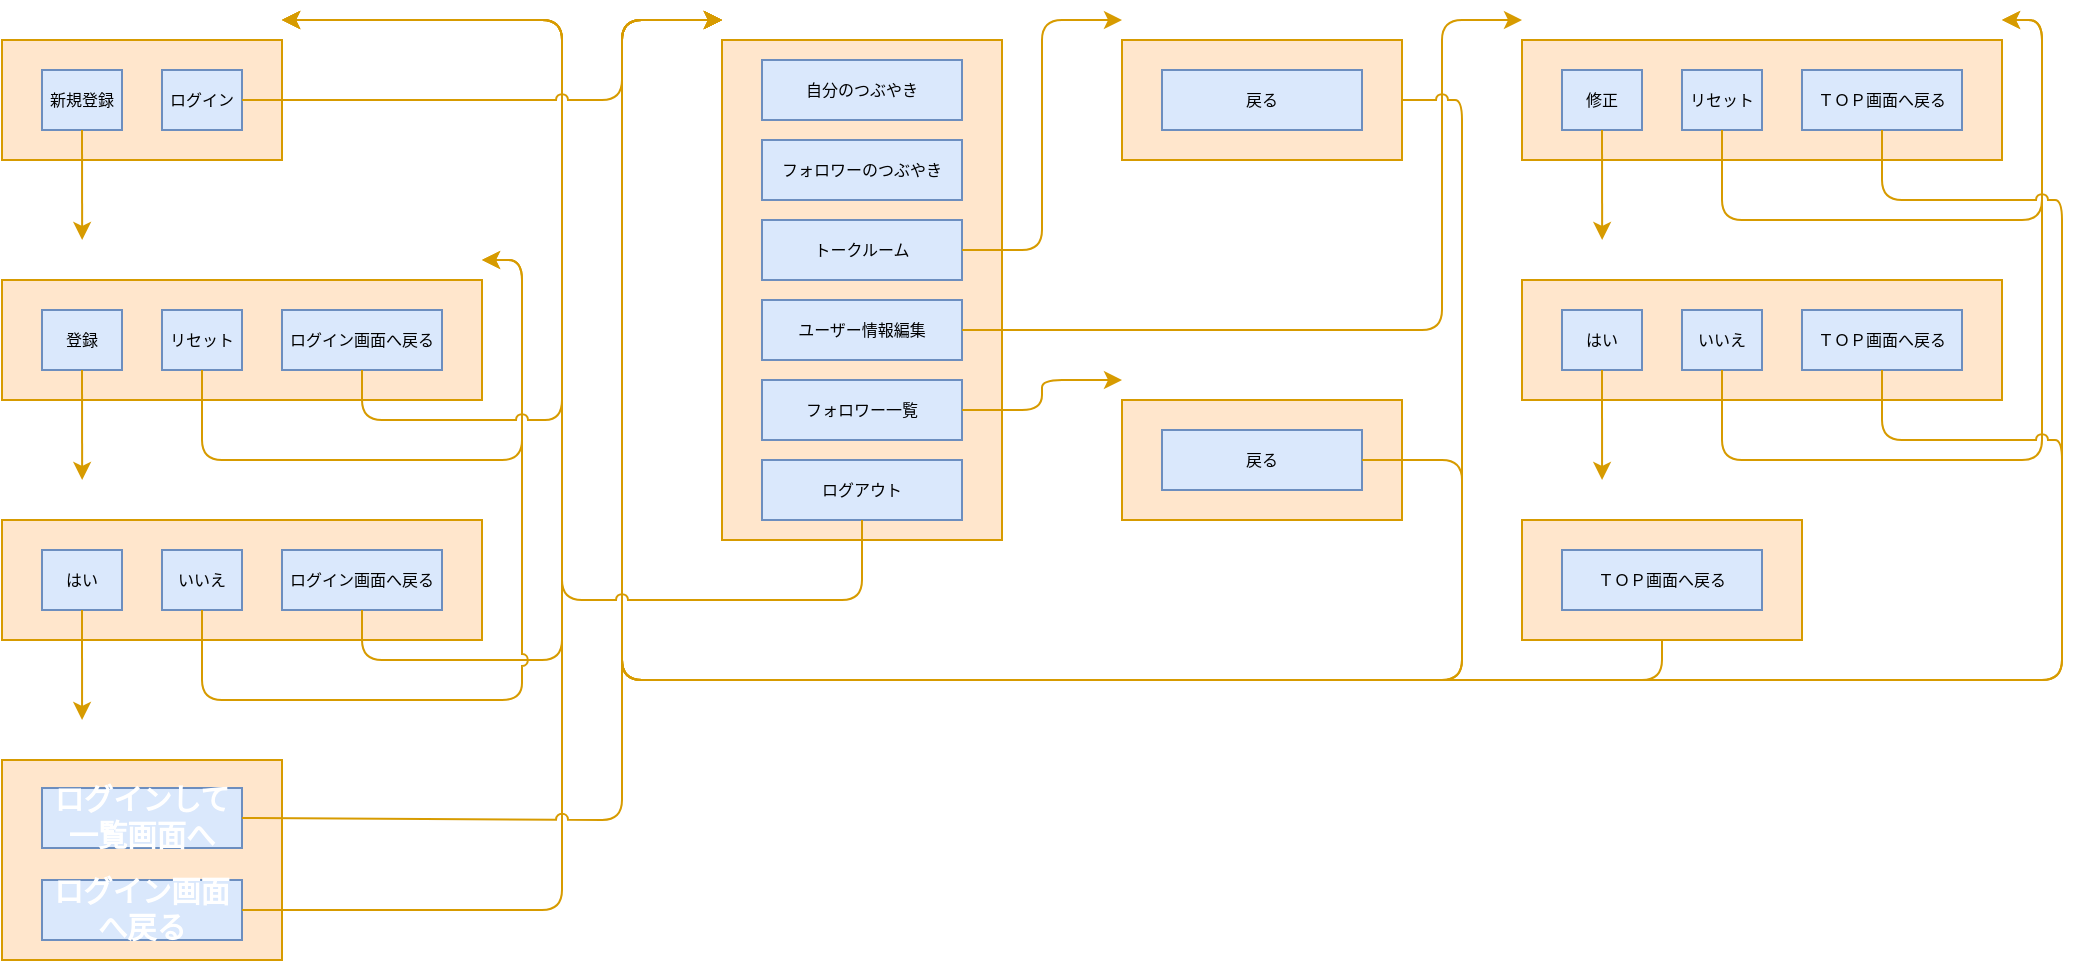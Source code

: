 <mxfile>
    <diagram id="AWOF95vfsN2YZdQ41-am" name="ページ1">
        <mxGraphModel dx="1631" dy="922" grid="1" gridSize="10" guides="1" tooltips="1" connect="1" arrows="1" fold="1" page="1" pageScale="1" pageWidth="1169" pageHeight="827" math="0" shadow="0">
            <root>
                <mxCell id="0"/>
                <mxCell id="1" parent="0"/>
                <mxCell id="62" value="" style="group" parent="1" vertex="1" connectable="0">
                    <mxGeometry x="40" y="20" width="140" height="80" as="geometry"/>
                </mxCell>
                <mxCell id="53" value="ログイン画面" style="text;html=1;strokeColor=none;fillColor=none;align=left;verticalAlign=middle;whiteSpace=wrap;rounded=0;fontSize=8;fontColor=#FFFFFF;fontStyle=1;container=0;" parent="62" vertex="1">
                    <mxGeometry width="140" height="20" as="geometry"/>
                </mxCell>
                <mxCell id="54" value="" style="rounded=0;whiteSpace=wrap;html=1;fontSize=8;fillColor=#ffe6cc;strokeColor=#d79b00;container=0;" parent="62" vertex="1">
                    <mxGeometry y="20" width="140" height="60" as="geometry"/>
                </mxCell>
                <mxCell id="59" value="新規登録" style="whiteSpace=wrap;html=1;fillColor=#dae8fc;strokeColor=#6c8ebf;fontColor=#000000;fontSize=8;container=0;" parent="62" vertex="1">
                    <mxGeometry x="20" y="35" width="40" height="30" as="geometry"/>
                </mxCell>
                <mxCell id="60" value="ログイン" style="whiteSpace=wrap;html=1;fillColor=#dae8fc;strokeColor=#6c8ebf;fontColor=#000000;fontSize=8;container=0;" parent="62" vertex="1">
                    <mxGeometry x="80" y="35" width="40" height="30" as="geometry"/>
                </mxCell>
                <mxCell id="69" value="" style="group" parent="1" vertex="1" connectable="0">
                    <mxGeometry x="40" y="140" width="240" height="80" as="geometry"/>
                </mxCell>
                <mxCell id="65" value="" style="rounded=0;whiteSpace=wrap;html=1;fontSize=8;fillColor=#ffe6cc;strokeColor=#d79b00;container=0;" parent="69" vertex="1">
                    <mxGeometry y="20" width="240" height="60" as="geometry"/>
                </mxCell>
                <mxCell id="64" value="ユーザー登録画面" style="text;html=1;strokeColor=none;fillColor=none;align=left;verticalAlign=middle;whiteSpace=wrap;rounded=0;fontSize=8;fontColor=#FFFFFF;fontStyle=1;container=0;" parent="69" vertex="1">
                    <mxGeometry width="240" height="20" as="geometry"/>
                </mxCell>
                <mxCell id="66" value="登録" style="whiteSpace=wrap;html=1;fillColor=#dae8fc;strokeColor=#6c8ebf;fontColor=#000000;fontSize=8;container=0;" parent="69" vertex="1">
                    <mxGeometry x="20" y="35" width="40" height="30" as="geometry"/>
                </mxCell>
                <mxCell id="67" value="リセット" style="whiteSpace=wrap;html=1;fillColor=#dae8fc;strokeColor=#6c8ebf;fontColor=#000000;fontSize=8;container=0;" parent="69" vertex="1">
                    <mxGeometry x="80" y="35" width="40" height="30" as="geometry"/>
                </mxCell>
                <mxCell id="68" value="ログイン画面へ戻る" style="whiteSpace=wrap;html=1;fillColor=#dae8fc;strokeColor=#6c8ebf;fontColor=#000000;fontSize=8;" parent="69" vertex="1">
                    <mxGeometry x="140" y="35" width="80" height="30" as="geometry"/>
                </mxCell>
                <mxCell id="100" value="" style="endArrow=classic;html=1;fontColor=#000000;edgeStyle=orthogonalEdgeStyle;fillColor=#ffe6cc;strokeColor=#d79b00;exitX=0.5;exitY=1;exitDx=0;exitDy=0;entryX=1;entryY=0.5;entryDx=0;entryDy=0;startArrow=none;jumpStyle=arc;" parent="69" source="67" target="64" edge="1">
                    <mxGeometry width="50" height="50" relative="1" as="geometry">
                        <mxPoint x="110" y="195" as="sourcePoint"/>
                        <mxPoint x="130" y="20" as="targetPoint"/>
                        <Array as="points">
                            <mxPoint x="100" y="110"/>
                            <mxPoint x="260" y="110"/>
                            <mxPoint x="260" y="10"/>
                        </Array>
                    </mxGeometry>
                </mxCell>
                <mxCell id="70" value="" style="group" parent="1" vertex="1" connectable="0">
                    <mxGeometry x="40" y="260" width="240" height="80" as="geometry"/>
                </mxCell>
                <mxCell id="71" value="ユーザー登録確認画面" style="text;html=1;strokeColor=none;fillColor=none;align=left;verticalAlign=middle;whiteSpace=wrap;rounded=0;fontSize=8;fontColor=#FFFFFF;fontStyle=1;container=0;" parent="70" vertex="1">
                    <mxGeometry width="240" height="20" as="geometry"/>
                </mxCell>
                <mxCell id="72" value="" style="rounded=0;whiteSpace=wrap;html=1;fontSize=8;fillColor=#ffe6cc;strokeColor=#d79b00;container=0;" parent="70" vertex="1">
                    <mxGeometry y="20" width="240" height="60" as="geometry"/>
                </mxCell>
                <mxCell id="73" value="はい" style="whiteSpace=wrap;html=1;fillColor=#dae8fc;strokeColor=#6c8ebf;fontColor=#000000;fontSize=8;container=0;" parent="70" vertex="1">
                    <mxGeometry x="20" y="35" width="40" height="30" as="geometry"/>
                </mxCell>
                <mxCell id="74" value="いいえ" style="whiteSpace=wrap;html=1;fillColor=#dae8fc;strokeColor=#6c8ebf;fontColor=#000000;fontSize=8;container=0;" parent="70" vertex="1">
                    <mxGeometry x="80" y="35" width="40" height="30" as="geometry"/>
                </mxCell>
                <mxCell id="75" value="ログイン画面へ戻る" style="whiteSpace=wrap;html=1;fillColor=#dae8fc;strokeColor=#6c8ebf;fontColor=#000000;fontSize=8;" parent="70" vertex="1">
                    <mxGeometry x="140" y="35" width="80" height="30" as="geometry"/>
                </mxCell>
                <mxCell id="84" value="" style="group" parent="1" vertex="1" connectable="0">
                    <mxGeometry x="40" y="380" width="140" height="120" as="geometry"/>
                </mxCell>
                <mxCell id="77" value="ユーザー登録完了画面" style="text;html=1;strokeColor=none;fillColor=none;align=left;verticalAlign=middle;whiteSpace=wrap;rounded=0;fontSize=8;fontColor=#FFFFFF;fontStyle=1;container=0;" parent="84" vertex="1">
                    <mxGeometry width="140" height="20" as="geometry"/>
                </mxCell>
                <mxCell id="78" value="" style="rounded=0;whiteSpace=wrap;html=1;fontSize=8;fillColor=#ffe6cc;strokeColor=#d79b00;container=0;" parent="84" vertex="1">
                    <mxGeometry y="20" width="140" height="100" as="geometry"/>
                </mxCell>
                <mxCell id="82" value="&lt;p style=&quot;margin-top: 0pt; margin-bottom: 0pt; margin-left: 0in; text-indent: 0in;&quot;&gt;&lt;span style=&quot;font-size:11.0pt;font-family:&lt;br/&gt;游ゴシック;mso-ascii-font-family:Calibri;mso-fareast-font-family:游ゴシック;mso-bidi-font-family:&lt;br/&gt;+mn-cs;mso-ascii-theme-font:minor-latin;mso-fareast-theme-font:minor-fareast;&lt;br/&gt;mso-bidi-theme-font:minor-bidi;color:white;mso-color-index:14;language:ja;&lt;br/&gt;text-combine:letters;font-weight:bold;mso-style-textfill-type:solid;mso-style-textfill-fill-themecolor:&lt;br/&gt;light1;mso-style-textfill-fill-color:white;mso-style-textfill-fill-alpha:100.0%&quot;&gt;ログインして一覧画面へ&lt;/span&gt;&lt;/p&gt;" style="whiteSpace=wrap;html=1;fillColor=#dae8fc;strokeColor=#6c8ebf;fontColor=#000000;fontSize=8;" parent="84" vertex="1">
                    <mxGeometry x="20" y="34" width="100" height="30" as="geometry"/>
                </mxCell>
                <mxCell id="83" value="&lt;p style=&quot;margin-top: 0pt; margin-bottom: 0pt; margin-left: 0in; text-indent: 0in;&quot;&gt;&lt;span style=&quot;font-size:11.0pt;font-family:&lt;br/&gt;游ゴシック;mso-ascii-font-family:Calibri;mso-fareast-font-family:游ゴシック;mso-bidi-font-family:&lt;br/&gt;+mn-cs;mso-ascii-theme-font:minor-latin;mso-fareast-theme-font:minor-fareast;&lt;br/&gt;mso-bidi-theme-font:minor-bidi;color:white;mso-color-index:14;language:ja;&lt;br/&gt;text-combine:letters;font-weight:bold;mso-style-textfill-type:solid;mso-style-textfill-fill-themecolor:&lt;br/&gt;light1;mso-style-textfill-fill-color:white;mso-style-textfill-fill-alpha:100.0%&quot;&gt;ログイン画面へ戻る&lt;/span&gt;&lt;/p&gt;" style="whiteSpace=wrap;html=1;fillColor=#dae8fc;strokeColor=#6c8ebf;fontColor=#000000;fontSize=8;" parent="84" vertex="1">
                    <mxGeometry x="20" y="80" width="100" height="30" as="geometry"/>
                </mxCell>
                <mxCell id="86" value="" style="endArrow=classic;html=1;fontSize=8;fontColor=#FFFFFF;fillColor=#ffe6cc;strokeColor=#d79b00;exitX=0.5;exitY=1;exitDx=0;exitDy=0;entryX=0.167;entryY=0;entryDx=0;entryDy=0;entryPerimeter=0;" parent="1" source="59" target="64" edge="1">
                    <mxGeometry width="50" height="50" relative="1" as="geometry">
                        <mxPoint x="160" y="120" as="sourcePoint"/>
                        <mxPoint x="80" y="130" as="targetPoint"/>
                    </mxGeometry>
                </mxCell>
                <mxCell id="87" value="" style="endArrow=classic;html=1;fontSize=8;fontColor=#FFFFFF;fillColor=#ffe6cc;strokeColor=#d79b00;exitX=0.5;exitY=1;exitDx=0;exitDy=0;entryX=0.167;entryY=0;entryDx=0;entryDy=0;entryPerimeter=0;" parent="1" source="66" target="71" edge="1">
                    <mxGeometry width="50" height="50" relative="1" as="geometry">
                        <mxPoint x="100" y="220" as="sourcePoint"/>
                        <mxPoint x="80" y="250" as="targetPoint"/>
                    </mxGeometry>
                </mxCell>
                <mxCell id="88" value="" style="endArrow=classic;html=1;fontSize=8;fontColor=#FFFFFF;fillColor=#ffe6cc;strokeColor=#d79b00;exitX=0.5;exitY=1;exitDx=0;exitDy=0;entryX=0.286;entryY=0;entryDx=0;entryDy=0;entryPerimeter=0;" parent="1" source="73" target="77" edge="1">
                    <mxGeometry width="50" height="50" relative="1" as="geometry">
                        <mxPoint x="109.79" y="360" as="sourcePoint"/>
                        <mxPoint x="90" y="370" as="targetPoint"/>
                    </mxGeometry>
                </mxCell>
                <mxCell id="89" value="" style="endArrow=classic;html=1;fontColor=#000000;edgeStyle=orthogonalEdgeStyle;fillColor=#ffe6cc;strokeColor=#d79b00;exitX=0.5;exitY=1;exitDx=0;exitDy=0;entryX=1;entryY=0.5;entryDx=0;entryDy=0;startArrow=none;" parent="1" source="75" target="53" edge="1">
                    <mxGeometry width="50" height="50" relative="1" as="geometry">
                        <mxPoint x="340" y="370" as="sourcePoint"/>
                        <mxPoint x="300" y="195" as="targetPoint"/>
                        <Array as="points">
                            <mxPoint x="220" y="350"/>
                            <mxPoint x="320" y="350"/>
                            <mxPoint x="320" y="30"/>
                        </Array>
                    </mxGeometry>
                </mxCell>
                <mxCell id="90" value="" style="endArrow=classic;html=1;fontColor=#000000;edgeStyle=orthogonalEdgeStyle;fillColor=#ffe6cc;strokeColor=#d79b00;exitX=1;exitY=0.5;exitDx=0;exitDy=0;entryX=1;entryY=0.5;entryDx=0;entryDy=0;startArrow=none;" parent="1" source="83" target="53" edge="1">
                    <mxGeometry width="50" height="50" relative="1" as="geometry">
                        <mxPoint x="260" y="405" as="sourcePoint"/>
                        <mxPoint x="220" y="110" as="targetPoint"/>
                        <Array as="points">
                            <mxPoint x="320" y="475"/>
                            <mxPoint x="320" y="30"/>
                        </Array>
                    </mxGeometry>
                </mxCell>
                <mxCell id="99" value="" style="endArrow=classic;html=1;fontColor=#000000;edgeStyle=orthogonalEdgeStyle;fillColor=#ffe6cc;strokeColor=#d79b00;exitX=0.5;exitY=1;exitDx=0;exitDy=0;entryX=1;entryY=0.5;entryDx=0;entryDy=0;startArrow=none;jumpStyle=arc;" parent="1" source="74" target="64" edge="1">
                    <mxGeometry width="50" height="50" relative="1" as="geometry">
                        <mxPoint x="190.0" y="495" as="sourcePoint"/>
                        <mxPoint x="210.0" y="50" as="targetPoint"/>
                        <Array as="points">
                            <mxPoint x="140" y="370"/>
                            <mxPoint x="300" y="370"/>
                            <mxPoint x="300" y="150"/>
                        </Array>
                    </mxGeometry>
                </mxCell>
                <mxCell id="oCPEhIQWPrA4YWk7pMoZ-106" value="" style="group" vertex="1" connectable="0" parent="1">
                    <mxGeometry x="400" y="20" width="140" height="270" as="geometry"/>
                </mxCell>
                <mxCell id="93" value="ＴＯＰ画面（全つぶやき一覧）" style="text;html=1;strokeColor=none;fillColor=none;align=left;verticalAlign=middle;whiteSpace=wrap;rounded=0;fontSize=8;fontColor=#FFFFFF;fontStyle=1;container=0;" parent="oCPEhIQWPrA4YWk7pMoZ-106" vertex="1">
                    <mxGeometry width="140" height="20" as="geometry"/>
                </mxCell>
                <mxCell id="94" value="" style="rounded=0;whiteSpace=wrap;html=1;fontSize=8;fillColor=#ffe6cc;strokeColor=#d79b00;container=0;" parent="oCPEhIQWPrA4YWk7pMoZ-106" vertex="1">
                    <mxGeometry y="20" width="140" height="250" as="geometry"/>
                </mxCell>
                <mxCell id="95" value="&lt;p style=&quot;margin-top: 0pt; margin-bottom: 0pt; margin-left: 0in; text-indent: 0in;&quot;&gt;トークルーム&lt;/p&gt;" style="whiteSpace=wrap;html=1;fillColor=#dae8fc;strokeColor=#6c8ebf;fontColor=#000000;fontSize=8;container=0;" parent="oCPEhIQWPrA4YWk7pMoZ-106" vertex="1">
                    <mxGeometry x="20" y="110" width="100" height="30" as="geometry"/>
                </mxCell>
                <mxCell id="96" value="&lt;p style=&quot;margin-top: 0pt; margin-bottom: 0pt; margin-left: 0in; text-indent: 0in;&quot;&gt;自分のつぶやき&lt;/p&gt;" style="whiteSpace=wrap;html=1;fillColor=#dae8fc;strokeColor=#6c8ebf;fontColor=#000000;fontSize=8;container=0;" parent="oCPEhIQWPrA4YWk7pMoZ-106" vertex="1">
                    <mxGeometry x="20" y="30" width="100" height="30" as="geometry"/>
                </mxCell>
                <mxCell id="101" value="&lt;p style=&quot;margin-top: 0pt; margin-bottom: 0pt; margin-left: 0in; text-indent: 0in;&quot;&gt;フォロワーのつぶやき&lt;/p&gt;" style="whiteSpace=wrap;html=1;fillColor=#dae8fc;strokeColor=#6c8ebf;fontColor=#000000;fontSize=8;container=0;" parent="oCPEhIQWPrA4YWk7pMoZ-106" vertex="1">
                    <mxGeometry x="20" y="70" width="100" height="30" as="geometry"/>
                </mxCell>
                <mxCell id="102" value="&lt;p style=&quot;margin-top: 0pt; margin-bottom: 0pt; margin-left: 0in; text-indent: 0in;&quot;&gt;フォロワー一覧&lt;/p&gt;" style="whiteSpace=wrap;html=1;fillColor=#dae8fc;strokeColor=#6c8ebf;fontColor=#000000;fontSize=8;container=0;" parent="oCPEhIQWPrA4YWk7pMoZ-106" vertex="1">
                    <mxGeometry x="20" y="190" width="100" height="30" as="geometry"/>
                </mxCell>
                <mxCell id="103" value="&lt;p style=&quot;margin-top: 0pt; margin-bottom: 0pt; margin-left: 0in; text-indent: 0in;&quot;&gt;ユーザー情報編集&lt;/p&gt;" style="whiteSpace=wrap;html=1;fillColor=#dae8fc;strokeColor=#6c8ebf;fontColor=#000000;fontSize=8;container=0;" parent="oCPEhIQWPrA4YWk7pMoZ-106" vertex="1">
                    <mxGeometry x="20" y="150" width="100" height="30" as="geometry"/>
                </mxCell>
                <mxCell id="104" value="&lt;p style=&quot;margin-top: 0pt; margin-bottom: 0pt; margin-left: 0in; text-indent: 0in;&quot;&gt;ログアウト&lt;/p&gt;" style="whiteSpace=wrap;html=1;fillColor=#dae8fc;strokeColor=#6c8ebf;fontColor=#000000;fontSize=8;container=0;" parent="oCPEhIQWPrA4YWk7pMoZ-106" vertex="1">
                    <mxGeometry x="20" y="230" width="100" height="30" as="geometry"/>
                </mxCell>
                <mxCell id="oCPEhIQWPrA4YWk7pMoZ-116" value="" style="endArrow=classic;html=1;fontColor=#000000;edgeStyle=orthogonalEdgeStyle;fillColor=#ffe6cc;strokeColor=#d79b00;entryX=0;entryY=0.5;entryDx=0;entryDy=0;startArrow=none;exitX=1;exitY=0.5;exitDx=0;exitDy=0;rounded=1;jumpStyle=arc;" edge="1" parent="1" source="95">
                    <mxGeometry width="50" height="50" relative="1" as="geometry">
                        <mxPoint x="170" y="439" as="sourcePoint"/>
                        <mxPoint x="600" y="30" as="targetPoint"/>
                        <Array as="points">
                            <mxPoint x="560" y="145"/>
                            <mxPoint x="560" y="30"/>
                        </Array>
                    </mxGeometry>
                </mxCell>
                <mxCell id="oCPEhIQWPrA4YWk7pMoZ-118" value="" style="group" vertex="1" connectable="0" parent="1">
                    <mxGeometry x="800" y="20" width="240" height="80" as="geometry"/>
                </mxCell>
                <mxCell id="oCPEhIQWPrA4YWk7pMoZ-119" value="ユーザー情報編集画面" style="text;html=1;strokeColor=none;fillColor=none;align=left;verticalAlign=middle;whiteSpace=wrap;rounded=0;fontSize=8;fontColor=#FFFFFF;fontStyle=1;container=0;" vertex="1" parent="oCPEhIQWPrA4YWk7pMoZ-118">
                    <mxGeometry width="240" height="20" as="geometry"/>
                </mxCell>
                <mxCell id="oCPEhIQWPrA4YWk7pMoZ-120" value="" style="rounded=0;whiteSpace=wrap;html=1;fontSize=8;fillColor=#ffe6cc;strokeColor=#d79b00;container=0;" vertex="1" parent="oCPEhIQWPrA4YWk7pMoZ-118">
                    <mxGeometry y="20" width="240" height="60" as="geometry"/>
                </mxCell>
                <mxCell id="oCPEhIQWPrA4YWk7pMoZ-121" value="修正" style="whiteSpace=wrap;html=1;fillColor=#dae8fc;strokeColor=#6c8ebf;fontColor=#000000;fontSize=8;container=0;" vertex="1" parent="oCPEhIQWPrA4YWk7pMoZ-118">
                    <mxGeometry x="20" y="35" width="40" height="30" as="geometry"/>
                </mxCell>
                <mxCell id="oCPEhIQWPrA4YWk7pMoZ-122" value="リセット" style="whiteSpace=wrap;html=1;fillColor=#dae8fc;strokeColor=#6c8ebf;fontColor=#000000;fontSize=8;container=0;" vertex="1" parent="oCPEhIQWPrA4YWk7pMoZ-118">
                    <mxGeometry x="80" y="35" width="40" height="30" as="geometry"/>
                </mxCell>
                <mxCell id="oCPEhIQWPrA4YWk7pMoZ-123" value="ＴＯＰ画面へ戻る" style="whiteSpace=wrap;html=1;fillColor=#dae8fc;strokeColor=#6c8ebf;fontColor=#000000;fontSize=8;" vertex="1" parent="oCPEhIQWPrA4YWk7pMoZ-118">
                    <mxGeometry x="140" y="35" width="80" height="30" as="geometry"/>
                </mxCell>
                <mxCell id="oCPEhIQWPrA4YWk7pMoZ-124" value="" style="endArrow=classic;html=1;fontColor=#000000;edgeStyle=orthogonalEdgeStyle;fillColor=#ffe6cc;strokeColor=#d79b00;exitX=0.5;exitY=1;exitDx=0;exitDy=0;entryX=1;entryY=0.5;entryDx=0;entryDy=0;startArrow=none;jumpStyle=arc;" edge="1" parent="oCPEhIQWPrA4YWk7pMoZ-118" source="oCPEhIQWPrA4YWk7pMoZ-122" target="oCPEhIQWPrA4YWk7pMoZ-119">
                    <mxGeometry width="50" height="50" relative="1" as="geometry">
                        <mxPoint x="110" y="195" as="sourcePoint"/>
                        <mxPoint x="130" y="20" as="targetPoint"/>
                        <Array as="points">
                            <mxPoint x="100" y="110"/>
                            <mxPoint x="260" y="110"/>
                            <mxPoint x="260" y="10"/>
                        </Array>
                    </mxGeometry>
                </mxCell>
                <mxCell id="oCPEhIQWPrA4YWk7pMoZ-125" value="" style="group" vertex="1" connectable="0" parent="1">
                    <mxGeometry x="800" y="140" width="240" height="80" as="geometry"/>
                </mxCell>
                <mxCell id="oCPEhIQWPrA4YWk7pMoZ-126" value="ユーザー情報編集確認画面" style="text;html=1;strokeColor=none;fillColor=none;align=left;verticalAlign=middle;whiteSpace=wrap;rounded=0;fontSize=8;fontColor=#FFFFFF;fontStyle=1;container=0;" vertex="1" parent="oCPEhIQWPrA4YWk7pMoZ-125">
                    <mxGeometry width="240" height="20" as="geometry"/>
                </mxCell>
                <mxCell id="oCPEhIQWPrA4YWk7pMoZ-127" value="" style="rounded=0;whiteSpace=wrap;html=1;fontSize=8;fillColor=#ffe6cc;strokeColor=#d79b00;container=0;" vertex="1" parent="oCPEhIQWPrA4YWk7pMoZ-125">
                    <mxGeometry y="20" width="240" height="60" as="geometry"/>
                </mxCell>
                <mxCell id="oCPEhIQWPrA4YWk7pMoZ-128" value="はい" style="whiteSpace=wrap;html=1;fillColor=#dae8fc;strokeColor=#6c8ebf;fontColor=#000000;fontSize=8;container=0;" vertex="1" parent="oCPEhIQWPrA4YWk7pMoZ-125">
                    <mxGeometry x="20" y="35" width="40" height="30" as="geometry"/>
                </mxCell>
                <mxCell id="oCPEhIQWPrA4YWk7pMoZ-129" value="いいえ" style="whiteSpace=wrap;html=1;fillColor=#dae8fc;strokeColor=#6c8ebf;fontColor=#000000;fontSize=8;container=0;" vertex="1" parent="oCPEhIQWPrA4YWk7pMoZ-125">
                    <mxGeometry x="80" y="35" width="40" height="30" as="geometry"/>
                </mxCell>
                <mxCell id="oCPEhIQWPrA4YWk7pMoZ-130" value="ＴＯＰ画面へ戻る" style="whiteSpace=wrap;html=1;fillColor=#dae8fc;strokeColor=#6c8ebf;fontColor=#000000;fontSize=8;" vertex="1" parent="oCPEhIQWPrA4YWk7pMoZ-125">
                    <mxGeometry x="140" y="35" width="80" height="30" as="geometry"/>
                </mxCell>
                <mxCell id="oCPEhIQWPrA4YWk7pMoZ-136" value="" style="endArrow=classic;html=1;fontSize=8;fontColor=#FFFFFF;fillColor=#ffe6cc;strokeColor=#d79b00;exitX=0.5;exitY=1;exitDx=0;exitDy=0;entryX=0.167;entryY=0;entryDx=0;entryDy=0;entryPerimeter=0;" edge="1" parent="1" source="oCPEhIQWPrA4YWk7pMoZ-121" target="oCPEhIQWPrA4YWk7pMoZ-126">
                    <mxGeometry width="50" height="50" relative="1" as="geometry">
                        <mxPoint x="860" y="100" as="sourcePoint"/>
                        <mxPoint x="840" y="130" as="targetPoint"/>
                    </mxGeometry>
                </mxCell>
                <mxCell id="oCPEhIQWPrA4YWk7pMoZ-137" value="" style="endArrow=classic;html=1;fontSize=8;fontColor=#FFFFFF;fillColor=#ffe6cc;strokeColor=#d79b00;exitX=0.5;exitY=1;exitDx=0;exitDy=0;entryX=0.286;entryY=0;entryDx=0;entryDy=0;entryPerimeter=0;" edge="1" parent="1" source="oCPEhIQWPrA4YWk7pMoZ-128" target="oCPEhIQWPrA4YWk7pMoZ-132">
                    <mxGeometry width="50" height="50" relative="1" as="geometry">
                        <mxPoint x="869.79" y="240" as="sourcePoint"/>
                        <mxPoint x="850" y="250" as="targetPoint"/>
                    </mxGeometry>
                </mxCell>
                <mxCell id="oCPEhIQWPrA4YWk7pMoZ-138" value="" style="endArrow=classic;html=1;fontColor=#000000;edgeStyle=orthogonalEdgeStyle;fillColor=#ffe6cc;strokeColor=#d79b00;exitX=0.5;exitY=1;exitDx=0;exitDy=0;entryX=1;entryY=0.5;entryDx=0;entryDy=0;startArrow=none;jumpStyle=arc;" edge="1" parent="1" source="oCPEhIQWPrA4YWk7pMoZ-129" target="oCPEhIQWPrA4YWk7pMoZ-119">
                    <mxGeometry width="50" height="50" relative="1" as="geometry">
                        <mxPoint x="950.0" y="375" as="sourcePoint"/>
                        <mxPoint x="970.0" y="-70" as="targetPoint"/>
                        <Array as="points">
                            <mxPoint x="900" y="250"/>
                            <mxPoint x="1060" y="250"/>
                            <mxPoint x="1060" y="30"/>
                        </Array>
                    </mxGeometry>
                </mxCell>
                <mxCell id="oCPEhIQWPrA4YWk7pMoZ-139" value="" style="endArrow=classic;html=1;fontColor=#000000;edgeStyle=orthogonalEdgeStyle;fillColor=#ffe6cc;strokeColor=#d79b00;startArrow=none;exitX=1;exitY=0.5;exitDx=0;exitDy=0;rounded=1;jumpStyle=arc;entryX=0;entryY=0.5;entryDx=0;entryDy=0;" edge="1" parent="1" source="103" target="oCPEhIQWPrA4YWk7pMoZ-119">
                    <mxGeometry width="50" height="50" relative="1" as="geometry">
                        <mxPoint x="600" y="275" as="sourcePoint"/>
                        <mxPoint x="790" y="30" as="targetPoint"/>
                        <Array as="points">
                            <mxPoint x="760" y="185"/>
                            <mxPoint x="760" y="30"/>
                        </Array>
                    </mxGeometry>
                </mxCell>
                <mxCell id="85" value="" style="endArrow=classic;html=1;fontColor=#000000;edgeStyle=orthogonalEdgeStyle;fillColor=#ffe6cc;strokeColor=#d79b00;exitX=0.5;exitY=1;exitDx=0;exitDy=0;entryX=1;entryY=0.5;entryDx=0;entryDy=0;startArrow=none;jumpStyle=arc;" parent="1" source="68" target="53" edge="1">
                    <mxGeometry width="50" height="50" relative="1" as="geometry">
                        <mxPoint x="300" y="410.03" as="sourcePoint"/>
                        <mxPoint x="399.68" y="181.38" as="targetPoint"/>
                        <Array as="points">
                            <mxPoint x="220" y="230"/>
                            <mxPoint x="320" y="230"/>
                            <mxPoint x="320" y="30"/>
                        </Array>
                    </mxGeometry>
                </mxCell>
                <mxCell id="oCPEhIQWPrA4YWk7pMoZ-140" value="" style="endArrow=classic;html=1;fontColor=#000000;edgeStyle=orthogonalEdgeStyle;fillColor=#ffe6cc;strokeColor=#d79b00;exitX=0.5;exitY=1;exitDx=0;exitDy=0;startArrow=none;jumpStyle=arc;entryX=0;entryY=0.5;entryDx=0;entryDy=0;" edge="1" parent="1" source="oCPEhIQWPrA4YWk7pMoZ-123" target="93">
                    <mxGeometry width="50" height="50" relative="1" as="geometry">
                        <mxPoint x="910" y="215" as="sourcePoint"/>
                        <mxPoint x="700" y="270" as="targetPoint"/>
                        <Array as="points">
                            <mxPoint x="980" y="120"/>
                            <mxPoint x="1070" y="120"/>
                            <mxPoint x="1070" y="360"/>
                            <mxPoint x="350" y="360"/>
                            <mxPoint x="350" y="30"/>
                        </Array>
                    </mxGeometry>
                </mxCell>
                <mxCell id="oCPEhIQWPrA4YWk7pMoZ-141" value="" style="endArrow=classic;html=1;fontColor=#000000;edgeStyle=orthogonalEdgeStyle;fillColor=#ffe6cc;strokeColor=#d79b00;exitX=0.5;exitY=1;exitDx=0;exitDy=0;startArrow=none;jumpStyle=arc;entryX=0;entryY=0.5;entryDx=0;entryDy=0;" edge="1" parent="1" source="oCPEhIQWPrA4YWk7pMoZ-130" target="93">
                    <mxGeometry width="50" height="50" relative="1" as="geometry">
                        <mxPoint x="980" y="235" as="sourcePoint"/>
                        <mxPoint x="330" y="140" as="targetPoint"/>
                        <Array as="points">
                            <mxPoint x="980" y="240"/>
                            <mxPoint x="1070" y="240"/>
                            <mxPoint x="1070" y="360"/>
                            <mxPoint x="350" y="360"/>
                            <mxPoint x="350" y="30"/>
                        </Array>
                    </mxGeometry>
                </mxCell>
                <mxCell id="97" value="" style="endArrow=classic;html=1;fontColor=#000000;edgeStyle=orthogonalEdgeStyle;fillColor=#ffe6cc;strokeColor=#d79b00;entryX=0;entryY=0.5;entryDx=0;entryDy=0;startArrow=none;exitX=1;exitY=0.5;exitDx=0;exitDy=0;rounded=1;jumpStyle=arc;" parent="1" source="82" target="93" edge="1">
                    <mxGeometry width="50" height="50" relative="1" as="geometry">
                        <mxPoint x="170" y="430" as="sourcePoint"/>
                        <mxPoint x="250" y="70" as="targetPoint"/>
                        <Array as="points">
                            <mxPoint x="160" y="430"/>
                            <mxPoint x="350" y="430"/>
                            <mxPoint x="350" y="30"/>
                        </Array>
                    </mxGeometry>
                </mxCell>
                <mxCell id="oCPEhIQWPrA4YWk7pMoZ-143" value="" style="endArrow=classic;html=1;fontColor=#000000;edgeStyle=orthogonalEdgeStyle;fillColor=#ffe6cc;strokeColor=#d79b00;exitX=0.5;exitY=1;exitDx=0;exitDy=0;startArrow=none;jumpStyle=arc;entryX=0;entryY=0.5;entryDx=0;entryDy=0;" edge="1" parent="1" source="oCPEhIQWPrA4YWk7pMoZ-134" target="93">
                    <mxGeometry width="50" height="50" relative="1" as="geometry">
                        <mxPoint x="880" y="355" as="sourcePoint"/>
                        <mxPoint x="300" y="180" as="targetPoint"/>
                        <Array as="points">
                            <mxPoint x="870" y="360"/>
                            <mxPoint x="350" y="360"/>
                            <mxPoint x="350" y="30"/>
                        </Array>
                    </mxGeometry>
                </mxCell>
                <mxCell id="oCPEhIQWPrA4YWk7pMoZ-145" value="" style="endArrow=classic;html=1;fontColor=#000000;edgeStyle=orthogonalEdgeStyle;fillColor=#ffe6cc;strokeColor=#d79b00;exitX=1;exitY=0.5;exitDx=0;exitDy=0;startArrow=none;jumpStyle=arc;entryX=0;entryY=0.5;entryDx=0;entryDy=0;" edge="1" parent="1" source="oCPEhIQWPrA4YWk7pMoZ-162" target="93">
                    <mxGeometry width="50" height="50" relative="1" as="geometry">
                        <mxPoint x="670" y="120" as="sourcePoint"/>
                        <mxPoint x="410" y="40" as="targetPoint"/>
                        <Array as="points">
                            <mxPoint x="770" y="70"/>
                            <mxPoint x="770" y="360"/>
                            <mxPoint x="350" y="360"/>
                            <mxPoint x="350" y="30"/>
                        </Array>
                    </mxGeometry>
                </mxCell>
                <mxCell id="oCPEhIQWPrA4YWk7pMoZ-152" value="" style="group" vertex="1" connectable="0" parent="1">
                    <mxGeometry x="800" y="260" width="140" height="80" as="geometry"/>
                </mxCell>
                <mxCell id="oCPEhIQWPrA4YWk7pMoZ-132" value="ユーザー情報編集完了画面" style="text;html=1;strokeColor=none;fillColor=none;align=left;verticalAlign=middle;whiteSpace=wrap;rounded=0;fontSize=8;fontColor=#FFFFFF;fontStyle=1;container=0;" vertex="1" parent="oCPEhIQWPrA4YWk7pMoZ-152">
                    <mxGeometry width="140" height="20" as="geometry"/>
                </mxCell>
                <mxCell id="oCPEhIQWPrA4YWk7pMoZ-133" value="" style="rounded=0;whiteSpace=wrap;html=1;fontSize=8;fillColor=#ffe6cc;strokeColor=#d79b00;container=0;" vertex="1" parent="oCPEhIQWPrA4YWk7pMoZ-152">
                    <mxGeometry y="20" width="140" height="60" as="geometry"/>
                </mxCell>
                <mxCell id="oCPEhIQWPrA4YWk7pMoZ-134" value="&lt;p style=&quot;margin-top: 0pt; margin-bottom: 0pt; margin-left: 0in; text-indent: 0in;&quot;&gt;ＴＯＰ画面へ戻る&lt;br&gt;&lt;/p&gt;" style="whiteSpace=wrap;html=1;fillColor=#dae8fc;strokeColor=#6c8ebf;fontColor=#000000;fontSize=8;container=0;" vertex="1" parent="oCPEhIQWPrA4YWk7pMoZ-152">
                    <mxGeometry x="20" y="35" width="100" height="30" as="geometry"/>
                </mxCell>
                <mxCell id="oCPEhIQWPrA4YWk7pMoZ-153" value="" style="group" vertex="1" connectable="0" parent="1">
                    <mxGeometry x="600" y="200" width="140" height="80" as="geometry"/>
                </mxCell>
                <mxCell id="oCPEhIQWPrA4YWk7pMoZ-154" value="フォロワー一覧画面" style="text;html=1;strokeColor=none;fillColor=none;align=left;verticalAlign=middle;whiteSpace=wrap;rounded=0;fontSize=8;fontColor=#FFFFFF;fontStyle=1;container=0;" vertex="1" parent="oCPEhIQWPrA4YWk7pMoZ-153">
                    <mxGeometry width="140" height="20" as="geometry"/>
                </mxCell>
                <mxCell id="oCPEhIQWPrA4YWk7pMoZ-155" value="" style="rounded=0;whiteSpace=wrap;html=1;fontSize=8;fillColor=#ffe6cc;strokeColor=#d79b00;container=0;" vertex="1" parent="oCPEhIQWPrA4YWk7pMoZ-153">
                    <mxGeometry y="20" width="140" height="60" as="geometry"/>
                </mxCell>
                <mxCell id="oCPEhIQWPrA4YWk7pMoZ-156" value="&lt;p style=&quot;margin-top: 0pt; margin-bottom: 0pt; margin-left: 0in; text-indent: 0in;&quot;&gt;戻る&lt;br&gt;&lt;/p&gt;" style="whiteSpace=wrap;html=1;fillColor=#dae8fc;strokeColor=#6c8ebf;fontColor=#000000;fontSize=8;container=0;" vertex="1" parent="oCPEhIQWPrA4YWk7pMoZ-153">
                    <mxGeometry x="20" y="35" width="100" height="30" as="geometry"/>
                </mxCell>
                <mxCell id="oCPEhIQWPrA4YWk7pMoZ-157" value="" style="endArrow=classic;html=1;fontColor=#000000;edgeStyle=orthogonalEdgeStyle;fillColor=#ffe6cc;strokeColor=#d79b00;exitX=1;exitY=0.5;exitDx=0;exitDy=0;startArrow=none;jumpStyle=arc;entryX=0;entryY=0.5;entryDx=0;entryDy=0;" edge="1" parent="1" source="oCPEhIQWPrA4YWk7pMoZ-156" target="93">
                    <mxGeometry width="50" height="50" relative="1" as="geometry">
                        <mxPoint x="660" y="480" as="sourcePoint"/>
                        <mxPoint x="380" y="170" as="targetPoint"/>
                        <Array as="points">
                            <mxPoint x="770" y="250"/>
                            <mxPoint x="770" y="360"/>
                            <mxPoint x="350" y="360"/>
                            <mxPoint x="350" y="30"/>
                        </Array>
                    </mxGeometry>
                </mxCell>
                <mxCell id="oCPEhIQWPrA4YWk7pMoZ-144" value="" style="endArrow=classic;html=1;fontColor=#000000;edgeStyle=orthogonalEdgeStyle;fillColor=#ffe6cc;strokeColor=#d79b00;exitX=0.5;exitY=1;exitDx=0;exitDy=0;entryX=1;entryY=0.5;entryDx=0;entryDy=0;startArrow=none;jumpStyle=arc;" edge="1" parent="1" source="104" target="53">
                    <mxGeometry width="50" height="50" relative="1" as="geometry">
                        <mxPoint x="230" y="215" as="sourcePoint"/>
                        <mxPoint x="190" y="40" as="targetPoint"/>
                        <Array as="points">
                            <mxPoint x="470" y="320"/>
                            <mxPoint x="320" y="320"/>
                            <mxPoint x="320" y="30"/>
                        </Array>
                    </mxGeometry>
                </mxCell>
                <mxCell id="98" value="" style="endArrow=classic;html=1;fontColor=#000000;edgeStyle=orthogonalEdgeStyle;fillColor=#ffe6cc;strokeColor=#d79b00;startArrow=none;exitX=1;exitY=0.5;exitDx=0;exitDy=0;entryX=0;entryY=0.5;entryDx=0;entryDy=0;noJump=0;jumpStyle=arc;" parent="1" source="60" target="93" edge="1">
                    <mxGeometry width="50" height="50" relative="1" as="geometry">
                        <mxPoint x="210" y="80" as="sourcePoint"/>
                        <mxPoint x="350" as="targetPoint"/>
                        <Array as="points">
                            <mxPoint x="350" y="70"/>
                            <mxPoint x="350" y="30"/>
                        </Array>
                    </mxGeometry>
                </mxCell>
                <mxCell id="oCPEhIQWPrA4YWk7pMoZ-158" value="" style="endArrow=classic;html=1;fontColor=#000000;edgeStyle=orthogonalEdgeStyle;fillColor=#ffe6cc;strokeColor=#d79b00;entryX=0;entryY=0.5;entryDx=0;entryDy=0;startArrow=none;exitX=1;exitY=0.5;exitDx=0;exitDy=0;rounded=1;jumpStyle=arc;" edge="1" parent="1" source="102" target="oCPEhIQWPrA4YWk7pMoZ-154">
                    <mxGeometry width="50" height="50" relative="1" as="geometry">
                        <mxPoint x="570" y="305" as="sourcePoint"/>
                        <mxPoint x="650" y="190" as="targetPoint"/>
                        <Array as="points">
                            <mxPoint x="560" y="225"/>
                            <mxPoint x="560" y="210"/>
                        </Array>
                    </mxGeometry>
                </mxCell>
                <mxCell id="oCPEhIQWPrA4YWk7pMoZ-159" value="" style="group" vertex="1" connectable="0" parent="1">
                    <mxGeometry x="600" y="20" width="140" height="80" as="geometry"/>
                </mxCell>
                <mxCell id="oCPEhIQWPrA4YWk7pMoZ-160" value="〇〇さんとのトークルーム" style="text;html=1;strokeColor=none;fillColor=none;align=left;verticalAlign=middle;whiteSpace=wrap;rounded=0;fontSize=8;fontColor=#FFFFFF;fontStyle=1;container=0;" vertex="1" parent="oCPEhIQWPrA4YWk7pMoZ-159">
                    <mxGeometry width="140" height="20" as="geometry"/>
                </mxCell>
                <mxCell id="oCPEhIQWPrA4YWk7pMoZ-161" value="" style="rounded=0;whiteSpace=wrap;html=1;fontSize=8;fillColor=#ffe6cc;strokeColor=#d79b00;container=0;" vertex="1" parent="oCPEhIQWPrA4YWk7pMoZ-159">
                    <mxGeometry y="20" width="140" height="60" as="geometry"/>
                </mxCell>
                <mxCell id="oCPEhIQWPrA4YWk7pMoZ-162" value="&lt;p style=&quot;margin-top: 0pt; margin-bottom: 0pt; margin-left: 0in; text-indent: 0in;&quot;&gt;戻る&lt;br&gt;&lt;/p&gt;" style="whiteSpace=wrap;html=1;fillColor=#dae8fc;strokeColor=#6c8ebf;fontColor=#000000;fontSize=8;container=0;" vertex="1" parent="oCPEhIQWPrA4YWk7pMoZ-159">
                    <mxGeometry x="20" y="35" width="100" height="30" as="geometry"/>
                </mxCell>
            </root>
        </mxGraphModel>
    </diagram>
</mxfile>
